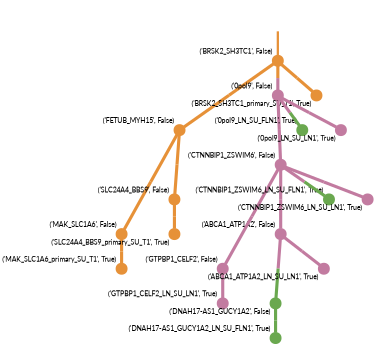 strict digraph  {
graph[splines=false]; nodesep=0.7; rankdir=TB; ranksep=0.6; forcelabels=true; dpi=600; size=2.5;
0 [color="#e69138ff", fillcolor="#e69138ff", fixedsize=true, fontname=Lato, fontsize="12pt", height="0.25", label="", penwidth=3, shape=circle, style=filled, xlabel="('BRSK2_SH3TC1', False)"];
3 [color="#e69138ff", fillcolor="#e69138ff", fixedsize=true, fontname=Lato, fontsize="12pt", height="0.25", label="", penwidth=3, shape=circle, style=filled, xlabel="('FETUB_MYH15', False)"];
8 [color="#c27ba0ff", fillcolor="#c27ba0ff", fixedsize=true, fontname=Lato, fontsize="12pt", height="0.25", label="", penwidth=3, shape=circle, style=filled, xlabel="('0pol9', False)"];
16 [color="#e69138ff", fillcolor="#e69138ff", fixedsize=true, fontname=Lato, fontsize="12pt", height="0.25", label="", penwidth=3, shape=circle, style=filled, xlabel="('BRSK2_SH3TC1_primary_SU_T1', True)"];
1 [color="#e69138ff", fillcolor="#e69138ff", fixedsize=true, fontname=Lato, fontsize="12pt", height="0.25", label="", penwidth=3, shape=circle, style=filled, xlabel="('MAK_SLC1A6', False)"];
17 [color="#e69138ff", fillcolor="#e69138ff", fixedsize=true, fontname=Lato, fontsize="12pt", height="0.25", label="", penwidth=3, shape=circle, style=filled, xlabel="('MAK_SLC1A6_primary_SU_T1', True)"];
2 [color="#c27ba0ff", fillcolor="#c27ba0ff", fixedsize=true, fontname=Lato, fontsize="12pt", height="0.25", label="", penwidth=3, shape=circle, style=filled, xlabel="('GTPBP1_CELF2', False)"];
13 [color="#c27ba0ff", fillcolor="#c27ba0ff", fixedsize=true, fontname=Lato, fontsize="12pt", height="0.25", label="", penwidth=3, shape=circle, style=filled, xlabel="('GTPBP1_CELF2_LN_SU_LN1', True)"];
5 [color="#e69138ff", fillcolor="#e69138ff", fixedsize=true, fontname=Lato, fontsize="12pt", height="0.25", label="", penwidth=3, shape=circle, style=filled, xlabel="('SLC24A4_BBS9', False)"];
4 [color="#c27ba0ff", fillcolor="#c27ba0ff", fixedsize=true, fontname=Lato, fontsize="12pt", height="0.25", label="", penwidth=3, shape=circle, style=filled, xlabel="('ABCA1_ATP1A2', False)"];
6 [color="#6aa84fff", fillcolor="#6aa84fff", fixedsize=true, fontname=Lato, fontsize="12pt", height="0.25", label="", penwidth=3, shape=circle, style=filled, xlabel="('DNAH17-AS1_GUCY1A2', False)"];
14 [color="#c27ba0ff", fillcolor="#c27ba0ff", fixedsize=true, fontname=Lato, fontsize="12pt", height="0.25", label="", penwidth=3, shape=circle, style=filled, xlabel="('ABCA1_ATP1A2_LN_SU_LN1', True)"];
18 [color="#e69138ff", fillcolor="#e69138ff", fixedsize=true, fontname=Lato, fontsize="12pt", height="0.25", label="", penwidth=3, shape=circle, style=filled, xlabel="('SLC24A4_BBS9_primary_SU_T1', True)"];
10 [color="#6aa84fff", fillcolor="#6aa84fff", fixedsize=true, fontname=Lato, fontsize="12pt", height="0.25", label="", penwidth=3, shape=circle, style=filled, xlabel="('DNAH17-AS1_GUCY1A2_LN_SU_FLN1', True)"];
7 [color="#c27ba0ff", fillcolor="#c27ba0ff", fixedsize=true, fontname=Lato, fontsize="12pt", height="0.25", label="", penwidth=3, shape=circle, style=filled, xlabel="('CTNNBIP1_ZSWIM6', False)"];
11 [color="#6aa84fff", fillcolor="#6aa84fff", fixedsize=true, fontname=Lato, fontsize="12pt", height="0.25", label="", penwidth=3, shape=circle, style=filled, xlabel="('CTNNBIP1_ZSWIM6_LN_SU_FLN1', True)"];
15 [color="#c27ba0ff", fillcolor="#c27ba0ff", fixedsize=true, fontname=Lato, fontsize="12pt", height="0.25", label="", penwidth=3, shape=circle, style=filled, xlabel="('CTNNBIP1_ZSWIM6_LN_SU_LN1', True)"];
9 [color="#6aa84fff", fillcolor="#6aa84fff", fixedsize=true, fontname=Lato, fontsize="12pt", height="0.25", label="", penwidth=3, shape=circle, style=filled, xlabel="('0pol9_LN_SU_FLN1', True)"];
12 [color="#c27ba0ff", fillcolor="#c27ba0ff", fixedsize=true, fontname=Lato, fontsize="12pt", height="0.25", label="", penwidth=3, shape=circle, style=filled, xlabel="('0pol9_LN_SU_LN1', True)"];
normal [label="", penwidth=3, style=invis, xlabel="('BRSK2_SH3TC1', False)"];
0 -> 3  [arrowsize=0, color="#e69138ff;0.5:#e69138ff", minlen="2.777777671813965", penwidth="5.5", style=solid];
0 -> 8  [arrowsize=0, color="#e69138ff;0.5:#c27ba0ff", minlen="1.5555555820465088", penwidth="5.5", style=solid];
0 -> 16  [arrowsize=0, color="#e69138ff;0.5:#e69138ff", minlen="1.5555555820465088", penwidth="5.5", style=solid];
3 -> 1  [arrowsize=0, color="#e69138ff;0.5:#e69138ff", minlen="3.0", penwidth="5.5", style=solid];
3 -> 5  [arrowsize=0, color="#e69138ff;0.5:#e69138ff", minlen="2.3333334922790527", penwidth="5.5", style=solid];
8 -> 7  [arrowsize=0, color="#c27ba0ff;0.5:#c27ba0ff", minlen="2.1111111640930176", penwidth="5.5", style=solid];
8 -> 9  [arrowsize=0, color="#c27ba0ff;0.5:#6aa84fff", minlen="1.5555555820465088", penwidth="5.5", style=solid];
8 -> 12  [arrowsize=0, color="#c27ba0ff;0.5:#c27ba0ff", minlen="1.5555555820465088", penwidth="5.5", style=solid];
1 -> 17  [arrowsize=0, color="#e69138ff;0.5:#e69138ff", minlen="1.5555555820465088", penwidth="5.5", style=solid];
2 -> 13  [arrowsize=0, color="#c27ba0ff;0.5:#c27ba0ff", minlen="1.5555555820465088", penwidth="5.5", style=solid];
5 -> 18  [arrowsize=0, color="#e69138ff;0.5:#e69138ff", minlen="1.5555555820465088", penwidth="5.5", style=solid];
4 -> 6  [arrowsize=0, color="#c27ba0ff;0.5:#6aa84fff", minlen="2.3333334922790527", penwidth="5.5", style=solid];
4 -> 14  [arrowsize=0, color="#c27ba0ff;0.5:#c27ba0ff", minlen="1.5555555820465088", penwidth="5.5", style=solid];
6 -> 10  [arrowsize=0, color="#6aa84fff;0.5:#6aa84fff", minlen="1.5555555820465088", penwidth="5.5", style=solid];
7 -> 2  [arrowsize=0, color="#c27ba0ff;0.5:#c27ba0ff", minlen="3.0", penwidth="5.5", style=solid];
7 -> 4  [arrowsize=0, color="#c27ba0ff;0.5:#c27ba0ff", minlen="2.3333334922790527", penwidth="5.5", style=solid];
7 -> 11  [arrowsize=0, color="#c27ba0ff;0.5:#6aa84fff", minlen="1.5555555820465088", penwidth="5.5", style=solid];
7 -> 15  [arrowsize=0, color="#c27ba0ff;0.5:#c27ba0ff", minlen="1.5555555820465088", penwidth="5.5", style=solid];
normal -> 0  [arrowsize=0, color="#e69138ff", label="", penwidth=4, style=solid];
}
